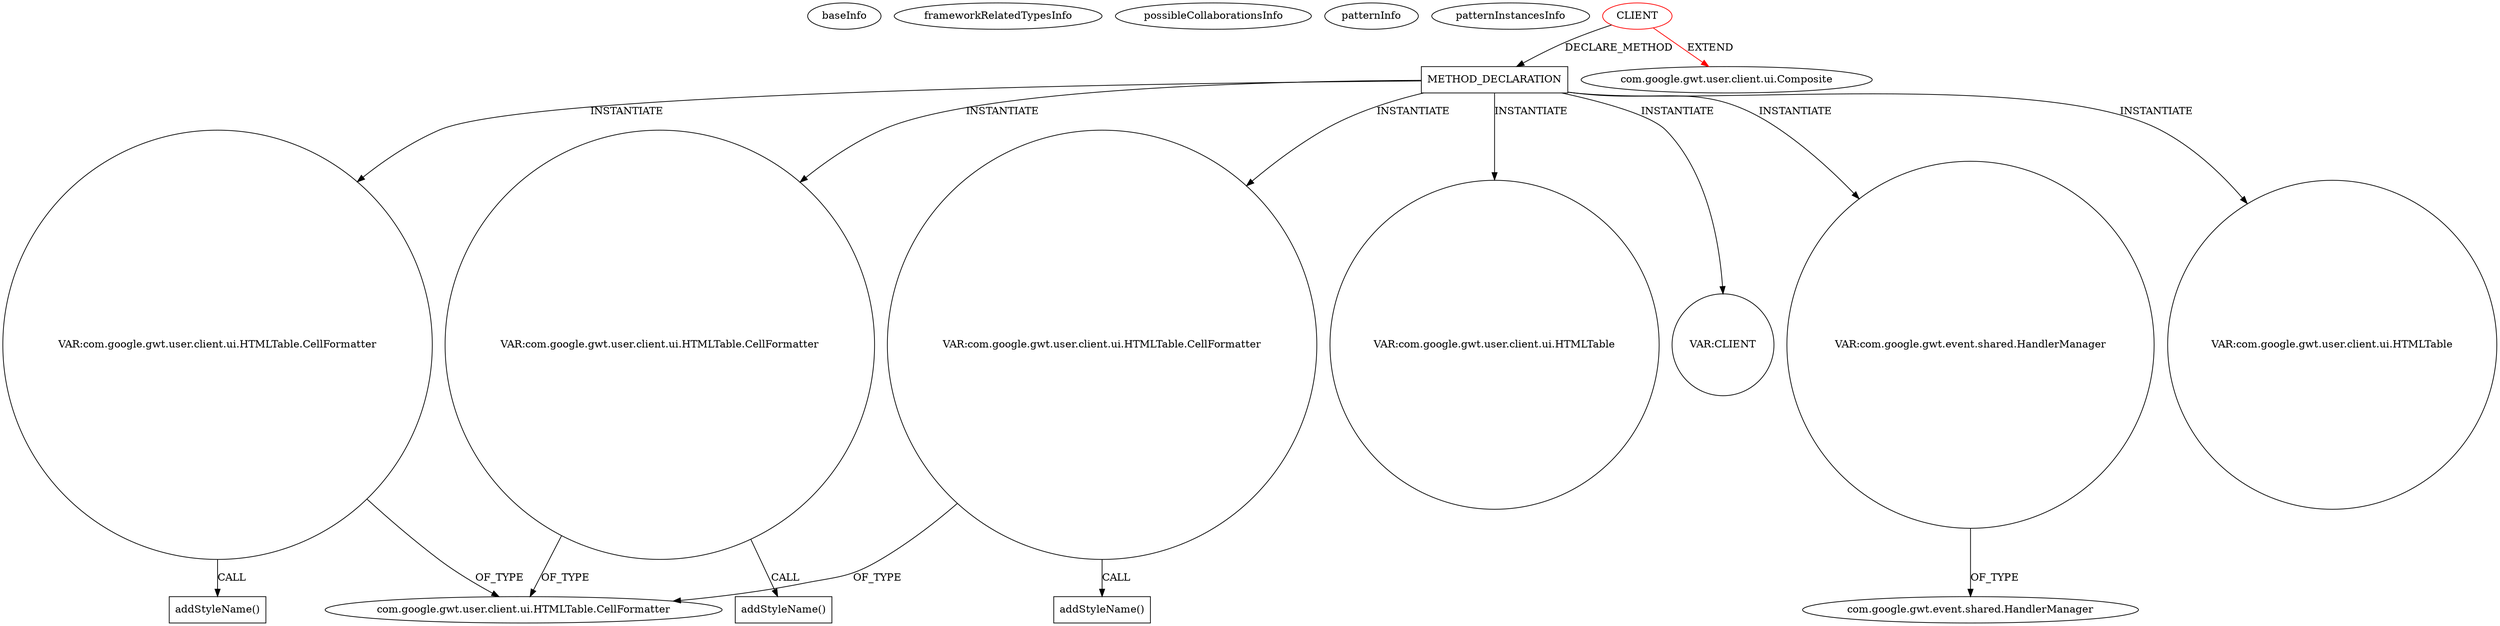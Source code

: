 digraph {
baseInfo[graphId=856,category="pattern",isAnonymous=false,possibleRelation=false]
frameworkRelatedTypesInfo[0="com.google.gwt.user.client.ui.Composite"]
possibleCollaborationsInfo[]
patternInfo[frequency=2.0,patternRootClient=0]
patternInstancesInfo[0="Tok-Ziraja222~/Tok-Ziraja222/Ziraja222-master/src/ziraja/client/widgets/AnswerGrid.java~AnswerGrid~430",1="Tok-Ziraja222~/Tok-Ziraja222/Ziraja222-master/src/ziraja/client/widgets/ReducedQuestionGrid.java~ReducedQuestionGrid~428"]
28[label="com.google.gwt.user.client.ui.HTMLTable.CellFormatter",vertexType="FRAMEWORK_CLASS_TYPE",isFrameworkType=false]
62[label="VAR:com.google.gwt.user.client.ui.HTMLTable.CellFormatter",vertexType="VARIABLE_EXPRESION",isFrameworkType=false,shape=circle]
26[label="VAR:com.google.gwt.user.client.ui.HTMLTable.CellFormatter",vertexType="VARIABLE_EXPRESION",isFrameworkType=false,shape=circle]
13[label="METHOD_DECLARATION",vertexType="CLIENT_METHOD_DECLARATION",isFrameworkType=false,shape=box]
0[label="CLIENT",vertexType="ROOT_CLIENT_CLASS_DECLARATION",isFrameworkType=false,color=red]
1[label="com.google.gwt.user.client.ui.Composite",vertexType="FRAMEWORK_CLASS_TYPE",isFrameworkType=false]
38[label="VAR:com.google.gwt.user.client.ui.HTMLTable",vertexType="VARIABLE_EXPRESION",isFrameworkType=false,shape=circle]
72[label="VAR:CLIENT",vertexType="VARIABLE_EXPRESION",isFrameworkType=false,shape=circle]
44[label="VAR:com.google.gwt.user.client.ui.HTMLTable.CellFormatter",vertexType="VARIABLE_EXPRESION",isFrameworkType=false,shape=circle]
75[label="VAR:com.google.gwt.event.shared.HandlerManager",vertexType="VARIABLE_EXPRESION",isFrameworkType=false,shape=circle]
70[label="com.google.gwt.event.shared.HandlerManager",vertexType="FRAMEWORK_CLASS_TYPE",isFrameworkType=false]
63[label="addStyleName()",vertexType="INSIDE_CALL",isFrameworkType=false,shape=box]
45[label="addStyleName()",vertexType="INSIDE_CALL",isFrameworkType=false,shape=box]
27[label="addStyleName()",vertexType="INSIDE_CALL",isFrameworkType=false,shape=box]
29[label="VAR:com.google.gwt.user.client.ui.HTMLTable",vertexType="VARIABLE_EXPRESION",isFrameworkType=false,shape=circle]
26->28[label="OF_TYPE"]
44->28[label="OF_TYPE"]
62->63[label="CALL"]
26->27[label="CALL"]
0->13[label="DECLARE_METHOD"]
0->1[label="EXTEND",color=red]
62->28[label="OF_TYPE"]
13->38[label="INSTANTIATE"]
44->45[label="CALL"]
13->44[label="INSTANTIATE"]
13->75[label="INSTANTIATE"]
75->70[label="OF_TYPE"]
13->62[label="INSTANTIATE"]
13->29[label="INSTANTIATE"]
13->26[label="INSTANTIATE"]
13->72[label="INSTANTIATE"]
}

